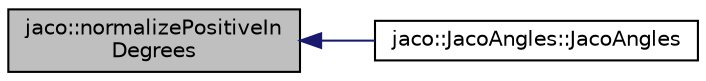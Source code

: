 digraph "jaco::normalizePositiveInDegrees"
{
  edge [fontname="Helvetica",fontsize="10",labelfontname="Helvetica",labelfontsize="10"];
  node [fontname="Helvetica",fontsize="10",shape=record];
  rankdir="LR";
  Node1 [label="jaco::normalizePositiveIn\lDegrees",height=0.2,width=0.4,color="black", fillcolor="grey75", style="filled", fontcolor="black"];
  Node1 -> Node2 [dir="back",color="midnightblue",fontsize="10",style="solid"];
  Node2 [label="jaco::JacoAngles::JacoAngles",height=0.2,width=0.4,color="black", fillcolor="white", style="filled",URL="$classjaco_1_1_jaco_angles.html#a9afa66c0853e88b74d29bff433213843"];
}
